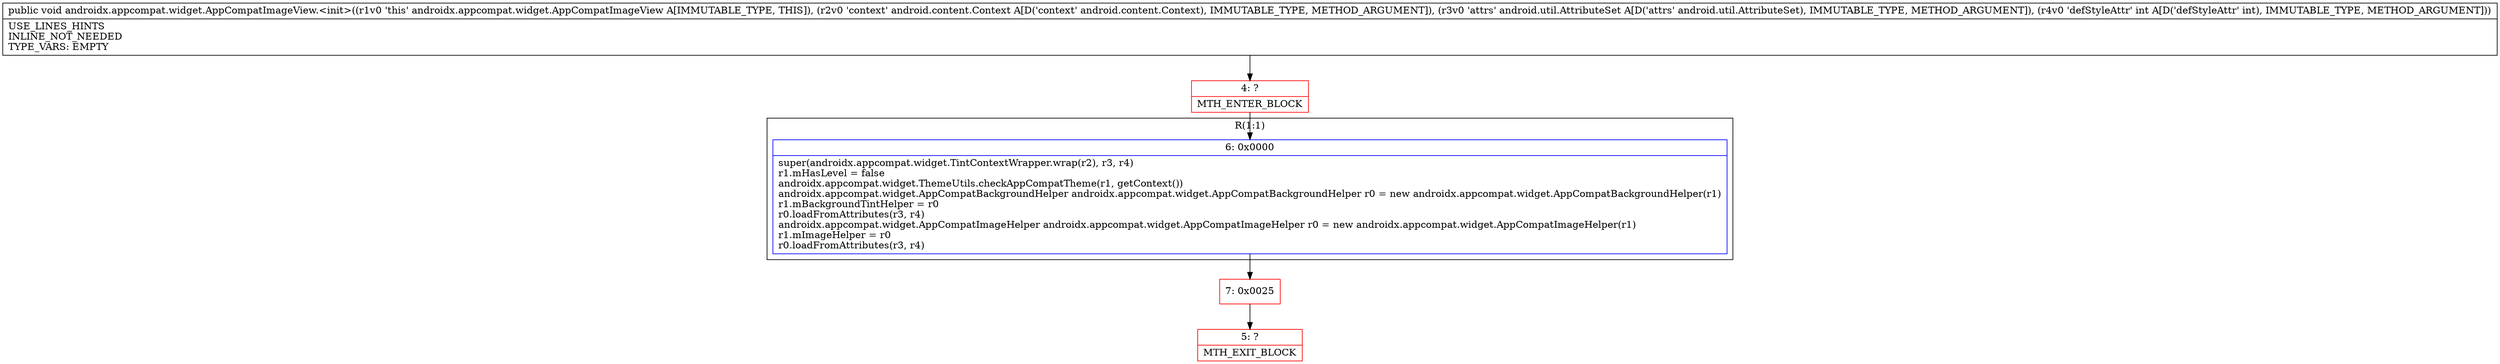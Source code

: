 digraph "CFG forandroidx.appcompat.widget.AppCompatImageView.\<init\>(Landroid\/content\/Context;Landroid\/util\/AttributeSet;I)V" {
subgraph cluster_Region_242076868 {
label = "R(1:1)";
node [shape=record,color=blue];
Node_6 [shape=record,label="{6\:\ 0x0000|super(androidx.appcompat.widget.TintContextWrapper.wrap(r2), r3, r4)\lr1.mHasLevel = false\landroidx.appcompat.widget.ThemeUtils.checkAppCompatTheme(r1, getContext())\landroidx.appcompat.widget.AppCompatBackgroundHelper androidx.appcompat.widget.AppCompatBackgroundHelper r0 = new androidx.appcompat.widget.AppCompatBackgroundHelper(r1)\lr1.mBackgroundTintHelper = r0\lr0.loadFromAttributes(r3, r4)\landroidx.appcompat.widget.AppCompatImageHelper androidx.appcompat.widget.AppCompatImageHelper r0 = new androidx.appcompat.widget.AppCompatImageHelper(r1)\lr1.mImageHelper = r0\lr0.loadFromAttributes(r3, r4)\l}"];
}
Node_4 [shape=record,color=red,label="{4\:\ ?|MTH_ENTER_BLOCK\l}"];
Node_7 [shape=record,color=red,label="{7\:\ 0x0025}"];
Node_5 [shape=record,color=red,label="{5\:\ ?|MTH_EXIT_BLOCK\l}"];
MethodNode[shape=record,label="{public void androidx.appcompat.widget.AppCompatImageView.\<init\>((r1v0 'this' androidx.appcompat.widget.AppCompatImageView A[IMMUTABLE_TYPE, THIS]), (r2v0 'context' android.content.Context A[D('context' android.content.Context), IMMUTABLE_TYPE, METHOD_ARGUMENT]), (r3v0 'attrs' android.util.AttributeSet A[D('attrs' android.util.AttributeSet), IMMUTABLE_TYPE, METHOD_ARGUMENT]), (r4v0 'defStyleAttr' int A[D('defStyleAttr' int), IMMUTABLE_TYPE, METHOD_ARGUMENT]))  | USE_LINES_HINTS\lINLINE_NOT_NEEDED\lTYPE_VARS: EMPTY\l}"];
MethodNode -> Node_4;Node_6 -> Node_7;
Node_4 -> Node_6;
Node_7 -> Node_5;
}

